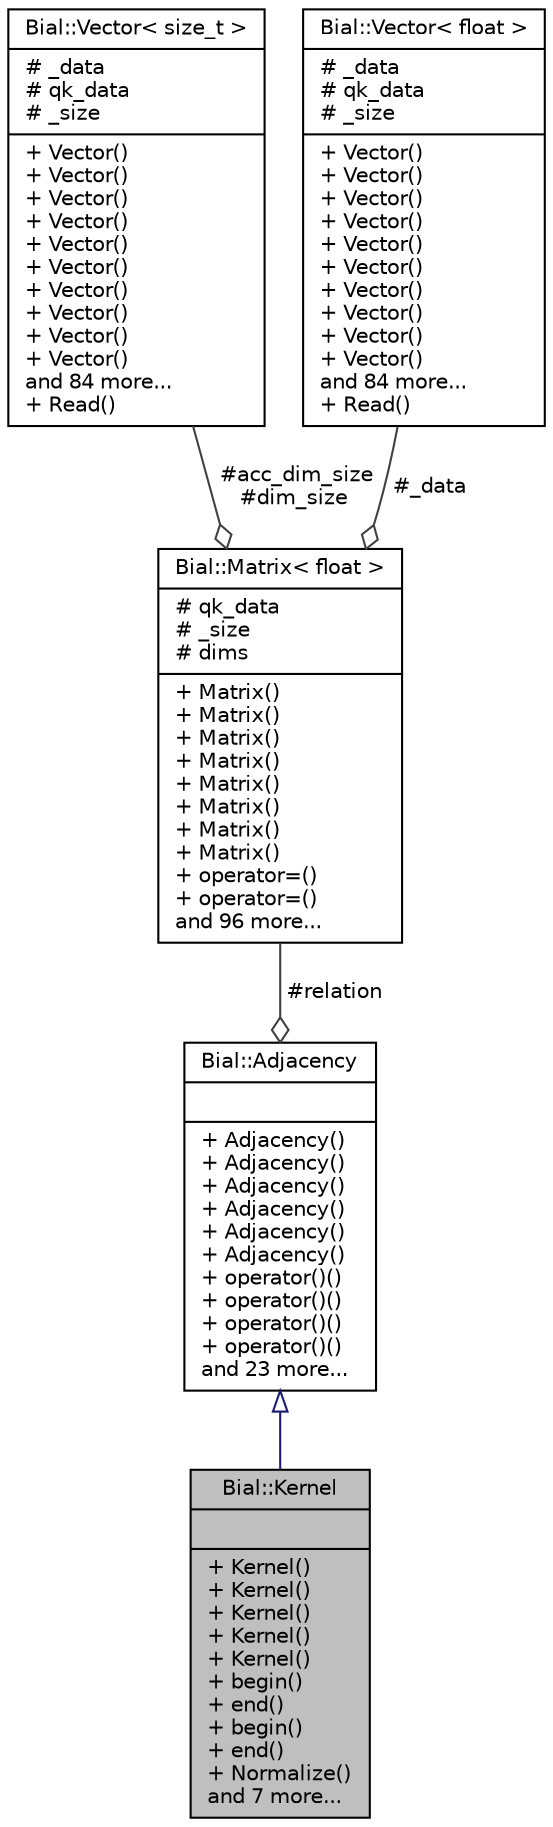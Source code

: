 digraph "Bial::Kernel"
{
  edge [fontname="Helvetica",fontsize="10",labelfontname="Helvetica",labelfontsize="10"];
  node [fontname="Helvetica",fontsize="10",shape=record];
  Node1 [label="{Bial::Kernel\n||+ Kernel()\l+ Kernel()\l+ Kernel()\l+ Kernel()\l+ Kernel()\l+ begin()\l+ end()\l+ begin()\l+ end()\l+ Normalize()\land 7 more...\l}",height=0.2,width=0.4,color="black", fillcolor="grey75", style="filled", fontcolor="black"];
  Node2 -> Node1 [dir="back",color="midnightblue",fontsize="10",style="solid",arrowtail="onormal",fontname="Helvetica"];
  Node2 [label="{Bial::Adjacency\n||+ Adjacency()\l+ Adjacency()\l+ Adjacency()\l+ Adjacency()\l+ Adjacency()\l+ Adjacency()\l+ operator()()\l+ operator()()\l+ operator()()\l+ operator()()\land 23 more...\l}",height=0.2,width=0.4,color="black", fillcolor="white", style="filled",URL="$class_bial_1_1_adjacency.html",tooltip="Adjacency relation and forward iteratior related to a matrix. "];
  Node3 -> Node2 [color="grey25",fontsize="10",style="solid",label=" #relation" ,arrowhead="odiamond",fontname="Helvetica"];
  Node3 [label="{Bial::Matrix\< float \>\n|# qk_data\l# _size\l# dims\l|+ Matrix()\l+ Matrix()\l+ Matrix()\l+ Matrix()\l+ Matrix()\l+ Matrix()\l+ Matrix()\l+ Matrix()\l+ operator=()\l+ operator=()\land 96 more...\l}",height=0.2,width=0.4,color="black", fillcolor="white", style="filled",URL="$class_bial_1_1_matrix.html"];
  Node4 -> Node3 [color="grey25",fontsize="10",style="solid",label=" #acc_dim_size\n#dim_size" ,arrowhead="odiamond",fontname="Helvetica"];
  Node4 [label="{Bial::Vector\< size_t \>\n|# _data\l# qk_data\l# _size\l|+ Vector()\l+ Vector()\l+ Vector()\l+ Vector()\l+ Vector()\l+ Vector()\l+ Vector()\l+ Vector()\l+ Vector()\l+ Vector()\land 84 more...\l+ Read()\l}",height=0.2,width=0.4,color="black", fillcolor="white", style="filled",URL="$class_bial_1_1_vector.html"];
  Node5 -> Node3 [color="grey25",fontsize="10",style="solid",label=" #_data" ,arrowhead="odiamond",fontname="Helvetica"];
  Node5 [label="{Bial::Vector\< float \>\n|# _data\l# qk_data\l# _size\l|+ Vector()\l+ Vector()\l+ Vector()\l+ Vector()\l+ Vector()\l+ Vector()\l+ Vector()\l+ Vector()\l+ Vector()\l+ Vector()\land 84 more...\l+ Read()\l}",height=0.2,width=0.4,color="black", fillcolor="white", style="filled",URL="$class_bial_1_1_vector.html"];
}
